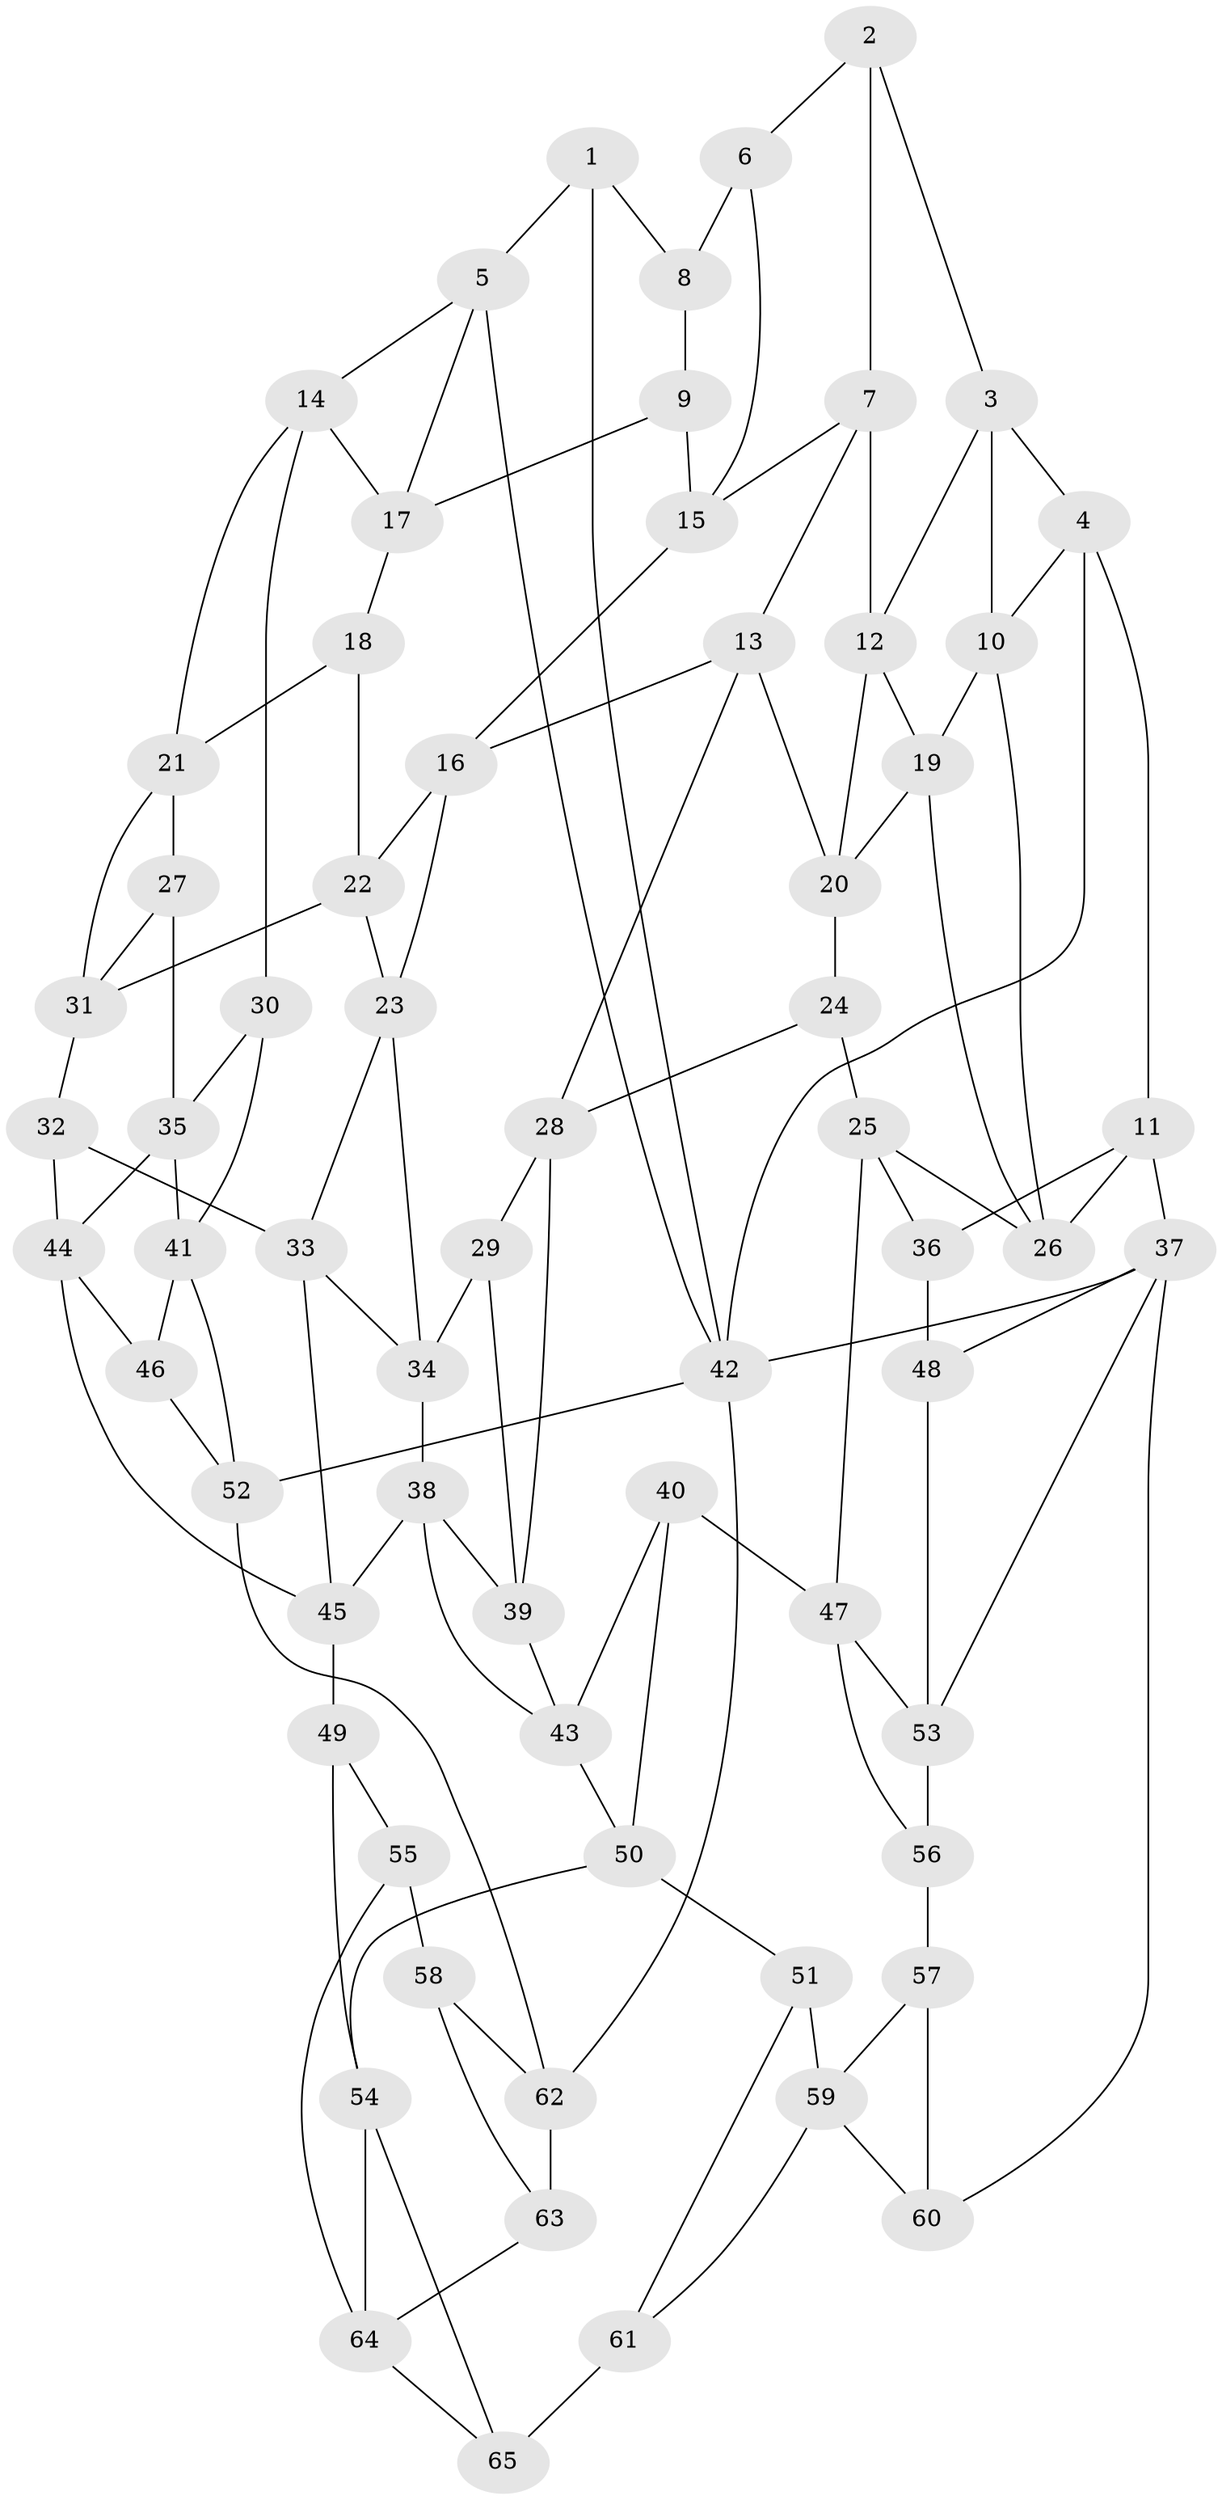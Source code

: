 // original degree distribution, {3: 0.015503875968992248, 6: 0.21705426356589147, 4: 0.24031007751937986, 5: 0.5271317829457365}
// Generated by graph-tools (version 1.1) at 2025/03/03/09/25 03:03:28]
// undirected, 65 vertices, 119 edges
graph export_dot {
graph [start="1"]
  node [color=gray90,style=filled];
  1;
  2;
  3;
  4;
  5;
  6;
  7;
  8;
  9;
  10;
  11;
  12;
  13;
  14;
  15;
  16;
  17;
  18;
  19;
  20;
  21;
  22;
  23;
  24;
  25;
  26;
  27;
  28;
  29;
  30;
  31;
  32;
  33;
  34;
  35;
  36;
  37;
  38;
  39;
  40;
  41;
  42;
  43;
  44;
  45;
  46;
  47;
  48;
  49;
  50;
  51;
  52;
  53;
  54;
  55;
  56;
  57;
  58;
  59;
  60;
  61;
  62;
  63;
  64;
  65;
  1 -- 5 [weight=1.0];
  1 -- 8 [weight=1.0];
  1 -- 42 [weight=1.0];
  2 -- 3 [weight=1.0];
  2 -- 6 [weight=1.0];
  2 -- 7 [weight=1.0];
  3 -- 4 [weight=1.0];
  3 -- 10 [weight=1.0];
  3 -- 12 [weight=1.0];
  4 -- 10 [weight=1.0];
  4 -- 11 [weight=2.0];
  4 -- 42 [weight=1.0];
  5 -- 14 [weight=1.0];
  5 -- 17 [weight=1.0];
  5 -- 42 [weight=1.0];
  6 -- 8 [weight=2.0];
  6 -- 15 [weight=1.0];
  7 -- 12 [weight=1.0];
  7 -- 13 [weight=1.0];
  7 -- 15 [weight=1.0];
  8 -- 9 [weight=1.0];
  9 -- 15 [weight=1.0];
  9 -- 17 [weight=1.0];
  10 -- 19 [weight=1.0];
  10 -- 26 [weight=1.0];
  11 -- 26 [weight=1.0];
  11 -- 36 [weight=1.0];
  11 -- 37 [weight=1.0];
  12 -- 19 [weight=1.0];
  12 -- 20 [weight=1.0];
  13 -- 16 [weight=1.0];
  13 -- 20 [weight=1.0];
  13 -- 28 [weight=1.0];
  14 -- 17 [weight=1.0];
  14 -- 21 [weight=1.0];
  14 -- 30 [weight=1.0];
  15 -- 16 [weight=1.0];
  16 -- 22 [weight=1.0];
  16 -- 23 [weight=1.0];
  17 -- 18 [weight=1.0];
  18 -- 21 [weight=1.0];
  18 -- 22 [weight=1.0];
  19 -- 20 [weight=1.0];
  19 -- 26 [weight=1.0];
  20 -- 24 [weight=1.0];
  21 -- 27 [weight=1.0];
  21 -- 31 [weight=1.0];
  22 -- 23 [weight=1.0];
  22 -- 31 [weight=1.0];
  23 -- 33 [weight=1.0];
  23 -- 34 [weight=1.0];
  24 -- 25 [weight=1.0];
  24 -- 28 [weight=1.0];
  25 -- 26 [weight=1.0];
  25 -- 36 [weight=1.0];
  25 -- 47 [weight=1.0];
  27 -- 31 [weight=1.0];
  27 -- 35 [weight=1.0];
  28 -- 29 [weight=1.0];
  28 -- 39 [weight=1.0];
  29 -- 34 [weight=1.0];
  29 -- 39 [weight=1.0];
  30 -- 35 [weight=1.0];
  30 -- 41 [weight=1.0];
  31 -- 32 [weight=1.0];
  32 -- 33 [weight=1.0];
  32 -- 44 [weight=1.0];
  33 -- 34 [weight=1.0];
  33 -- 45 [weight=1.0];
  34 -- 38 [weight=1.0];
  35 -- 41 [weight=1.0];
  35 -- 44 [weight=1.0];
  36 -- 48 [weight=2.0];
  37 -- 42 [weight=1.0];
  37 -- 48 [weight=1.0];
  37 -- 53 [weight=1.0];
  37 -- 60 [weight=1.0];
  38 -- 39 [weight=1.0];
  38 -- 43 [weight=1.0];
  38 -- 45 [weight=1.0];
  39 -- 43 [weight=1.0];
  40 -- 43 [weight=1.0];
  40 -- 47 [weight=1.0];
  40 -- 50 [weight=1.0];
  41 -- 46 [weight=1.0];
  41 -- 52 [weight=1.0];
  42 -- 52 [weight=1.0];
  42 -- 62 [weight=1.0];
  43 -- 50 [weight=1.0];
  44 -- 45 [weight=1.0];
  44 -- 46 [weight=1.0];
  45 -- 49 [weight=1.0];
  46 -- 52 [weight=1.0];
  47 -- 53 [weight=1.0];
  47 -- 56 [weight=1.0];
  48 -- 53 [weight=1.0];
  49 -- 54 [weight=1.0];
  49 -- 55 [weight=1.0];
  50 -- 51 [weight=1.0];
  50 -- 54 [weight=1.0];
  51 -- 59 [weight=1.0];
  51 -- 61 [weight=1.0];
  52 -- 62 [weight=1.0];
  53 -- 56 [weight=1.0];
  54 -- 64 [weight=1.0];
  54 -- 65 [weight=1.0];
  55 -- 58 [weight=2.0];
  55 -- 64 [weight=1.0];
  56 -- 57 [weight=2.0];
  57 -- 59 [weight=1.0];
  57 -- 60 [weight=1.0];
  58 -- 62 [weight=1.0];
  58 -- 63 [weight=1.0];
  59 -- 60 [weight=1.0];
  59 -- 61 [weight=1.0];
  61 -- 65 [weight=2.0];
  62 -- 63 [weight=1.0];
  63 -- 64 [weight=1.0];
  64 -- 65 [weight=1.0];
}
